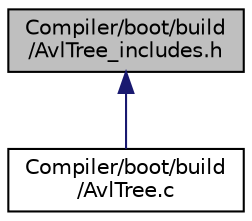 digraph "Compiler/boot/build/AvlTree_includes.h"
{
  edge [fontname="Helvetica",fontsize="10",labelfontname="Helvetica",labelfontsize="10"];
  node [fontname="Helvetica",fontsize="10",shape=record];
  Node8 [label="Compiler/boot/build\l/AvlTree_includes.h",height=0.2,width=0.4,color="black", fillcolor="grey75", style="filled", fontcolor="black"];
  Node8 -> Node9 [dir="back",color="midnightblue",fontsize="10",style="solid",fontname="Helvetica"];
  Node9 [label="Compiler/boot/build\l/AvlTree.c",height=0.2,width=0.4,color="black", fillcolor="white", style="filled",URL="$dc/da6/_avl_tree_8c.html"];
}
